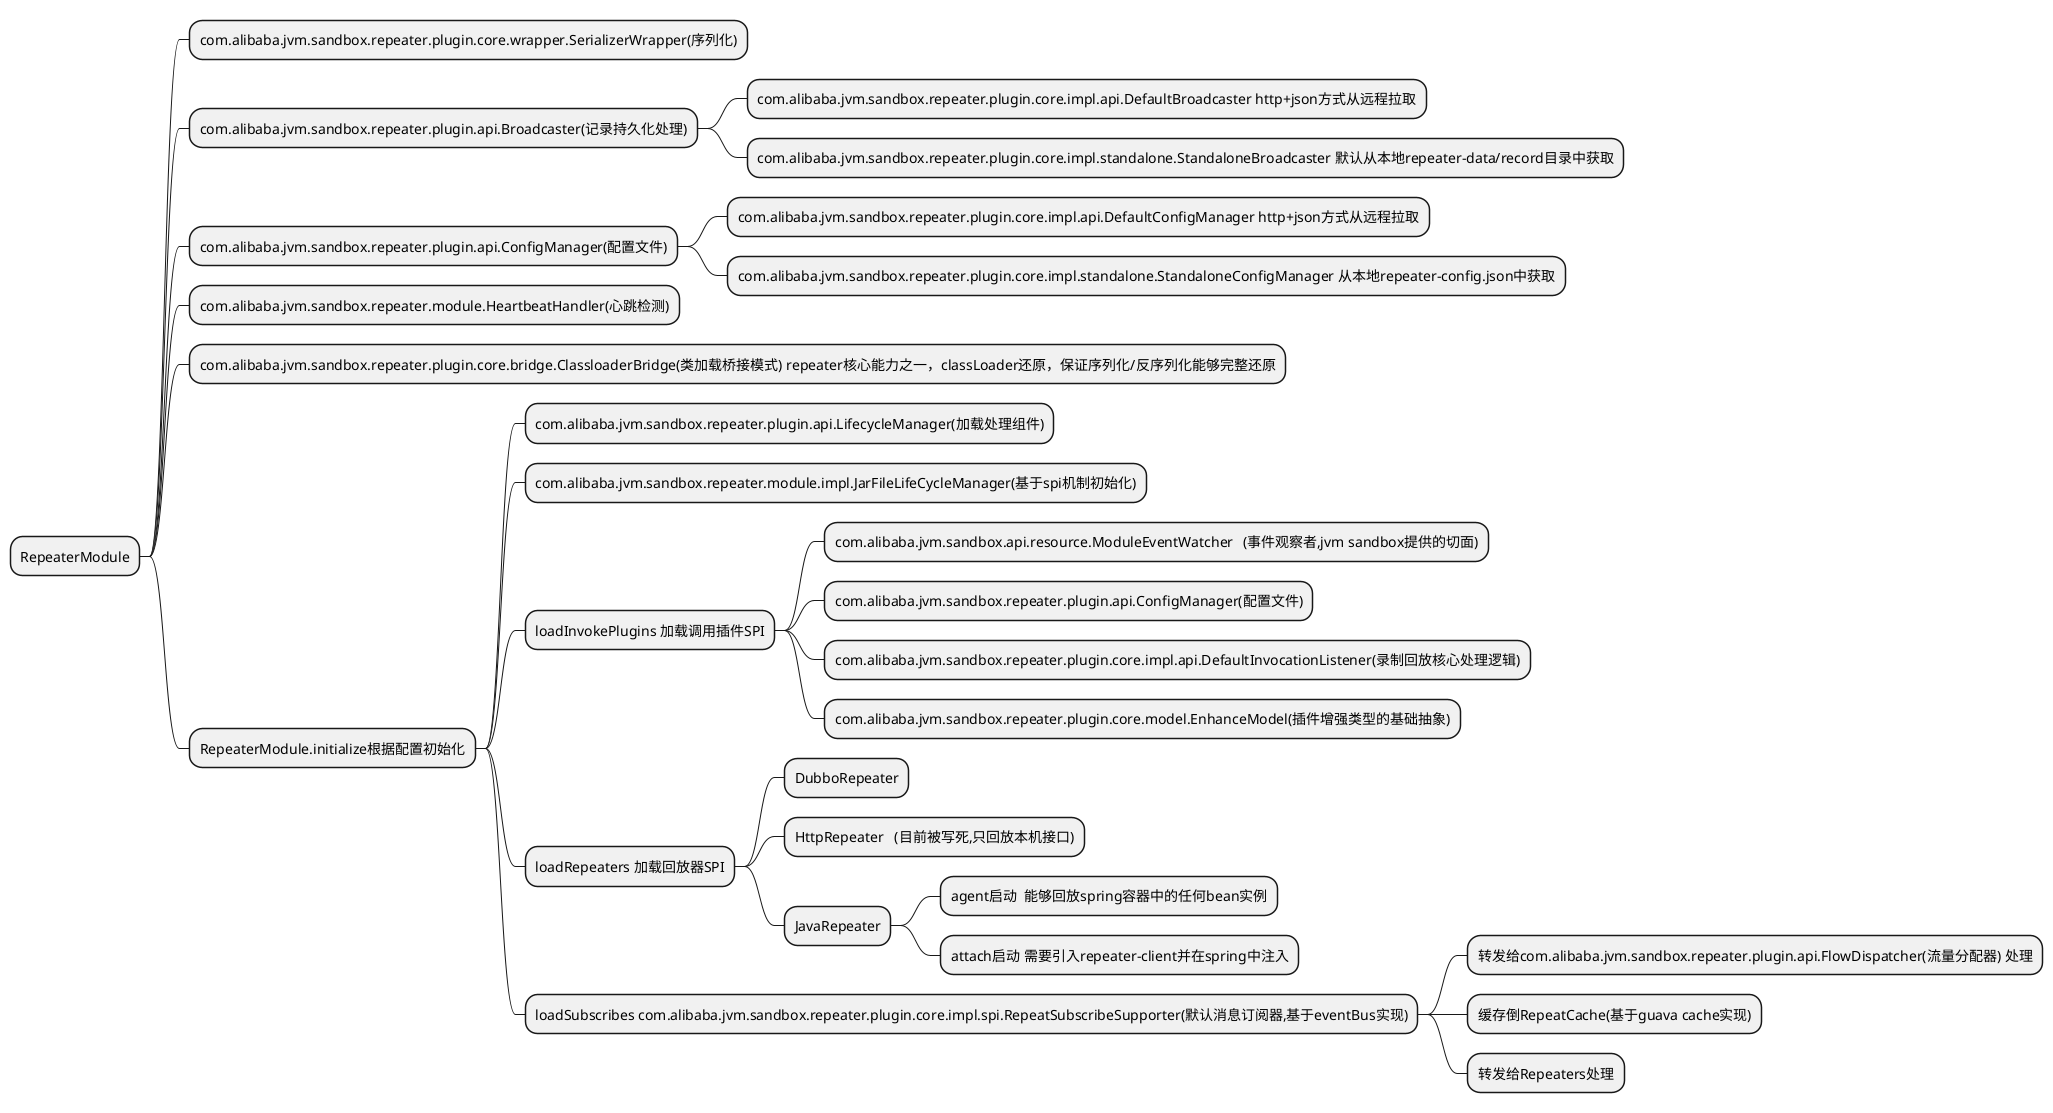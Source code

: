 @startmindmap
* RepeaterModule

** com.alibaba.jvm.sandbox.repeater.plugin.core.wrapper.SerializerWrapper(序列化)

** com.alibaba.jvm.sandbox.repeater.plugin.api.Broadcaster(记录持久化处理)
*** com.alibaba.jvm.sandbox.repeater.plugin.core.impl.api.DefaultBroadcaster http+json方式从远程拉取
*** com.alibaba.jvm.sandbox.repeater.plugin.core.impl.standalone.StandaloneBroadcaster 默认从本地repeater-data/record目录中获取

** com.alibaba.jvm.sandbox.repeater.plugin.api.ConfigManager(配置文件)
***	com.alibaba.jvm.sandbox.repeater.plugin.core.impl.api.DefaultConfigManager http+json方式从远程拉取
***	com.alibaba.jvm.sandbox.repeater.plugin.core.impl.standalone.StandaloneConfigManager 从本地repeater-config.json中获取

** com.alibaba.jvm.sandbox.repeater.module.HeartbeatHandler(心跳检测)

** com.alibaba.jvm.sandbox.repeater.plugin.core.bridge.ClassloaderBridge(类加载桥接模式) repeater核心能力之一，classLoader还原，保证序列化/反序列化能够完整还原

** RepeaterModule.initialize根据配置初始化
*** com.alibaba.jvm.sandbox.repeater.plugin.api.LifecycleManager(加载处理组件)
***	com.alibaba.jvm.sandbox.repeater.module.impl.JarFileLifeCycleManager(基于spi机制初始化)
*** loadInvokePlugins 加载调用插件SPI
**** com.alibaba.jvm.sandbox.api.resource.ModuleEventWatcher	(事件观察者,jvm sandbox提供的切面)
**** com.alibaba.jvm.sandbox.repeater.plugin.api.ConfigManager(配置文件)
**** com.alibaba.jvm.sandbox.repeater.plugin.core.impl.api.DefaultInvocationListener(录制回放核心处理逻辑)
**** com.alibaba.jvm.sandbox.repeater.plugin.core.model.EnhanceModel(插件增强类型的基础抽象)
*** loadRepeaters 加载回放器SPI
**** DubboRepeater
**** HttpRepeater   (目前被写死,只回放本机接口)
**** JavaRepeater
***** agent启动  能够回放spring容器中的任何bean实例
***** attach启动 需要引入repeater-client并在spring中注入
*** loadSubscribes com.alibaba.jvm.sandbox.repeater.plugin.core.impl.spi.RepeatSubscribeSupporter(默认消息订阅器,基于eventBus实现)
**** 转发给com.alibaba.jvm.sandbox.repeater.plugin.api.FlowDispatcher(流量分配器) 处理
**** 缓存倒RepeatCache(基于guava cache实现)
**** 转发给Repeaters处理
@endmindmap
